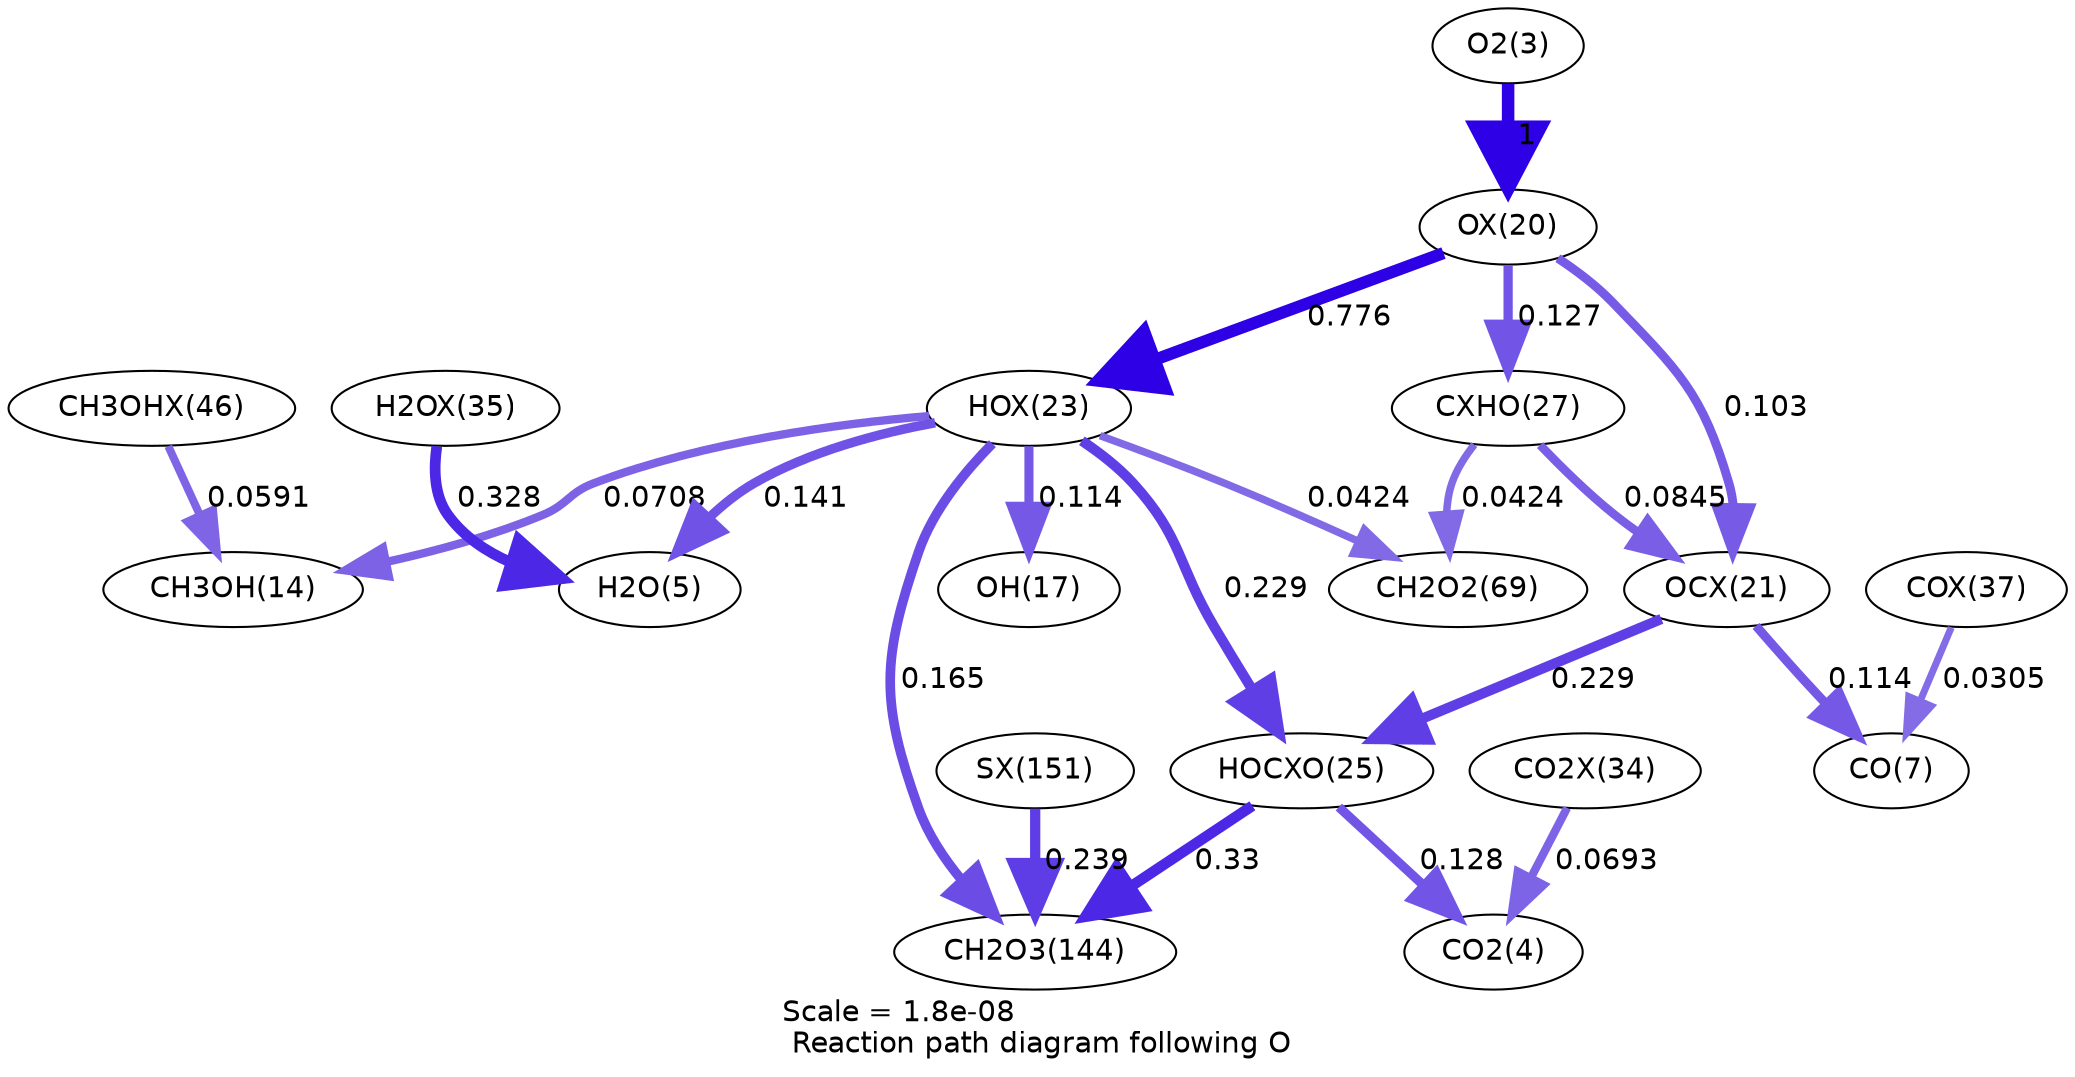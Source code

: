 digraph reaction_paths {
center=1;
s5 -> s26[fontname="Helvetica", penwidth=6, arrowsize=3, color="0.7, 1.5, 0.9"
, label=" 1"];
s26 -> s29[fontname="Helvetica", penwidth=5.81, arrowsize=2.9, color="0.7, 1.28, 0.9"
, label=" 0.776"];
s26 -> s33[fontname="Helvetica", penwidth=4.44, arrowsize=2.22, color="0.7, 0.627, 0.9"
, label=" 0.127"];
s26 -> s27[fontname="Helvetica", penwidth=4.29, arrowsize=2.14, color="0.7, 0.603, 0.9"
, label=" 0.103"];
s29 -> s16[fontname="Helvetica", penwidth=4, arrowsize=2, color="0.7, 0.571, 0.9"
, label=" 0.0708"];
s29 -> s19[fontname="Helvetica", penwidth=4.36, arrowsize=2.18, color="0.7, 0.614, 0.9"
, label=" 0.114"];
s29 -> s7[fontname="Helvetica", penwidth=4.52, arrowsize=2.26, color="0.7, 0.641, 0.9"
, label=" 0.141"];
s29 -> s31[fontname="Helvetica", penwidth=4.89, arrowsize=2.44, color="0.7, 0.729, 0.9"
, label=" 0.229"];
s29 -> s22[fontname="Helvetica", penwidth=4.64, arrowsize=2.32, color="0.7, 0.665, 0.9"
, label=" 0.165"];
s29 -> s21[fontname="Helvetica", penwidth=3.61, arrowsize=1.81, color="0.7, 0.542, 0.9"
, label=" 0.0424"];
s42 -> s16[fontname="Helvetica", penwidth=3.86, arrowsize=1.93, color="0.7, 0.559, 0.9"
, label=" 0.0591"];
s36 -> s7[fontname="Helvetica", penwidth=5.16, arrowsize=2.58, color="0.7, 0.828, 0.9"
, label=" 0.328"];
s33 -> s27[fontname="Helvetica", penwidth=4.13, arrowsize=2.07, color="0.7, 0.585, 0.9"
, label=" 0.0845"];
s33 -> s21[fontname="Helvetica", penwidth=3.61, arrowsize=1.81, color="0.7, 0.542, 0.9"
, label=" 0.0424"];
s27 -> s9[fontname="Helvetica", penwidth=4.36, arrowsize=2.18, color="0.7, 0.614, 0.9"
, label=" 0.114"];
s38 -> s9[fontname="Helvetica", penwidth=3.36, arrowsize=1.68, color="0.7, 0.53, 0.9"
, label=" 0.0305"];
s27 -> s31[fontname="Helvetica", penwidth=4.89, arrowsize=2.44, color="0.7, 0.729, 0.9"
, label=" 0.229"];
s31 -> s6[fontname="Helvetica", penwidth=4.45, arrowsize=2.22, color="0.7, 0.628, 0.9"
, label=" 0.128"];
s35 -> s6[fontname="Helvetica", penwidth=3.98, arrowsize=1.99, color="0.7, 0.569, 0.9"
, label=" 0.0693"];
s31 -> s22[fontname="Helvetica", penwidth=5.16, arrowsize=2.58, color="0.7, 0.83, 0.9"
, label=" 0.33"];
s47 -> s22[fontname="Helvetica", penwidth=4.92, arrowsize=2.46, color="0.7, 0.739, 0.9"
, label=" 0.239"];
s5 [ fontname="Helvetica", label="O2(3)"];
s6 [ fontname="Helvetica", label="CO2(4)"];
s7 [ fontname="Helvetica", label="H2O(5)"];
s9 [ fontname="Helvetica", label="CO(7)"];
s16 [ fontname="Helvetica", label="CH3OH(14)"];
s19 [ fontname="Helvetica", label="OH(17)"];
s21 [ fontname="Helvetica", label="CH2O2(69)"];
s22 [ fontname="Helvetica", label="CH2O3(144)"];
s26 [ fontname="Helvetica", label="OX(20)"];
s27 [ fontname="Helvetica", label="OCX(21)"];
s29 [ fontname="Helvetica", label="HOX(23)"];
s31 [ fontname="Helvetica", label="HOCXO(25)"];
s33 [ fontname="Helvetica", label="CXHO(27)"];
s35 [ fontname="Helvetica", label="CO2X(34)"];
s36 [ fontname="Helvetica", label="H2OX(35)"];
s38 [ fontname="Helvetica", label="COX(37)"];
s42 [ fontname="Helvetica", label="CH3OHX(46)"];
s47 [ fontname="Helvetica", label="SX(151)"];
 label = "Scale = 1.8e-08\l Reaction path diagram following O";
 fontname = "Helvetica";
}
